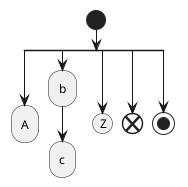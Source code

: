 @startuml
start
split
  :A;
  kill
split again
  :b;
  :c;
  detach
split again
  (Z)
  detach
split again
  end
split again
  stop
end split
@enduml
